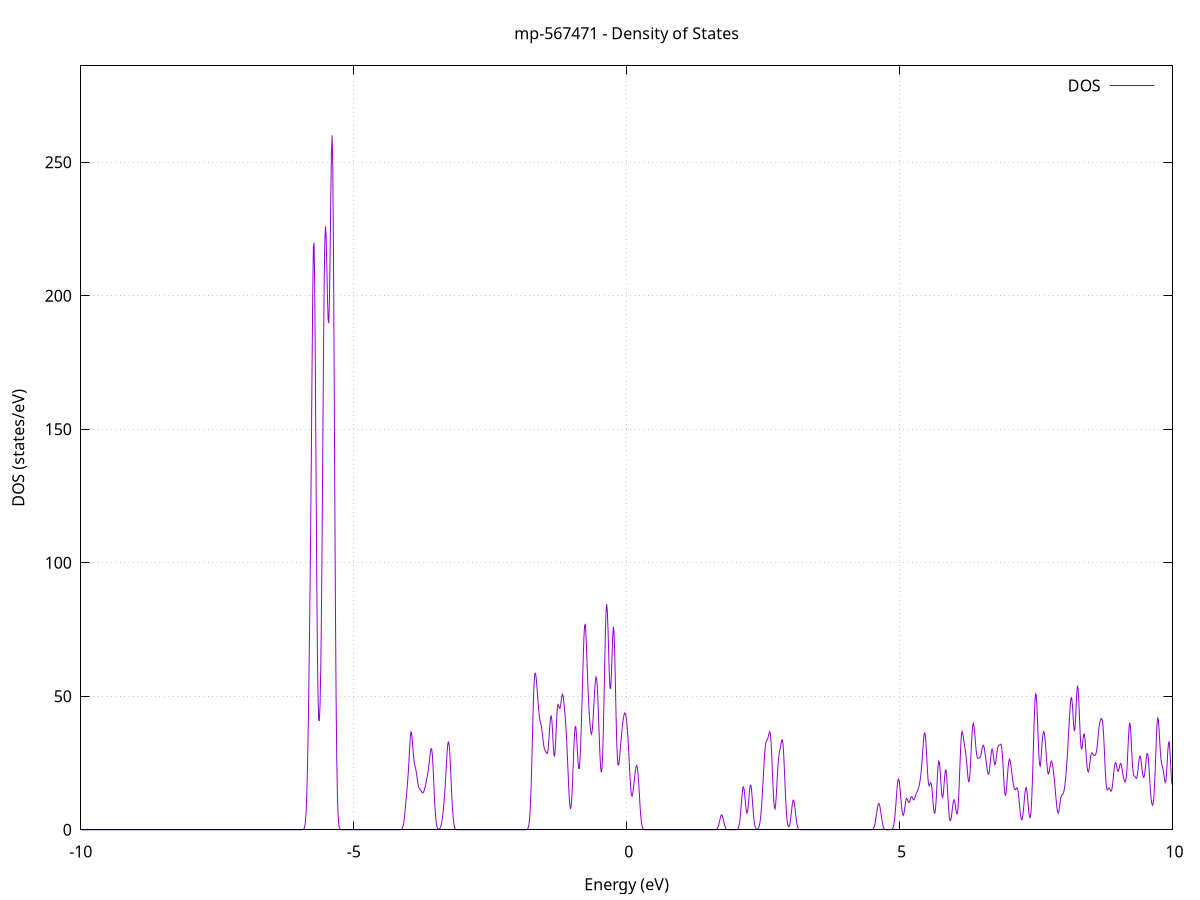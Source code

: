 set title 'mp-567471 - Density of States'
set xlabel 'Energy (eV)'
set ylabel 'DOS (states/eV)'
set grid
set xrange [-10:10]
set yrange [0:286.089]
set xzeroaxis lt -1
set terminal png size 800,600
set output 'mp-567471_dos_gnuplot.png'
plot '-' using 1:2 with lines title 'DOS'
-12.641100 0.000000
-12.628900 0.000000
-12.616600 0.000000
-12.604400 0.000000
-12.592200 0.000000
-12.579900 0.000000
-12.567700 0.000000
-12.555400 0.000000
-12.543200 0.000000
-12.531000 0.000000
-12.518700 0.000000
-12.506500 0.000000
-12.494200 0.000000
-12.482000 0.000000
-12.469800 0.000000
-12.457500 0.000000
-12.445300 0.000000
-12.433100 0.000000
-12.420800 0.000000
-12.408600 0.000000
-12.396300 0.000000
-12.384100 0.000000
-12.371900 0.000000
-12.359600 0.000000
-12.347400 0.000000
-12.335200 0.000000
-12.322900 0.000000
-12.310700 0.000000
-12.298400 0.000000
-12.286200 0.000000
-12.274000 0.000000
-12.261700 0.000000
-12.249500 0.000000
-12.237200 0.000000
-12.225000 0.000000
-12.212800 0.000000
-12.200500 0.000000
-12.188300 0.000000
-12.176100 0.000000
-12.163800 0.000000
-12.151600 0.000000
-12.139300 0.000000
-12.127100 0.000000
-12.114900 0.000000
-12.102600 0.000000
-12.090400 0.000000
-12.078100 0.000000
-12.065900 0.000000
-12.053700 0.000000
-12.041400 0.000000
-12.029200 0.000000
-12.017000 0.000000
-12.004700 0.000000
-11.992500 0.000000
-11.980200 0.000000
-11.968000 0.000000
-11.955800 0.000000
-11.943500 0.000000
-11.931300 0.000000
-11.919000 0.000000
-11.906800 0.000000
-11.894600 0.000000
-11.882300 0.000000
-11.870100 0.000000
-11.857900 0.000000
-11.845600 0.000000
-11.833400 0.000000
-11.821100 0.000000
-11.808900 0.000000
-11.796700 0.000000
-11.784400 0.000000
-11.772200 0.000000
-11.759900 0.000000
-11.747700 0.000000
-11.735500 0.000000
-11.723200 0.000000
-11.711000 0.000000
-11.698800 0.000000
-11.686500 0.000100
-11.674300 0.000600
-11.662000 0.002500
-11.649800 0.009100
-11.637600 0.029400
-11.625300 0.084700
-11.613100 0.216500
-11.600800 0.491900
-11.588600 0.993800
-11.576400 1.787600
-11.564100 2.870600
-11.551900 4.140100
-11.539700 5.427200
-11.527400 6.616300
-11.515200 7.789400
-11.502900 9.278500
-11.490700 11.535700
-11.478500 14.862600
-11.466200 19.171500
-11.454000 23.961900
-11.441700 28.550100
-11.429500 32.395400
-11.417300 35.299000
-11.405000 37.384000
-11.392800 38.969700
-11.380600 40.511600
-11.368300 42.633300
-11.356100 46.087700
-11.343800 51.508500
-11.331600 59.059900
-11.319400 68.275100
-11.307100 78.262900
-11.294900 88.145800
-11.282700 97.401100
-11.270400 105.887300
-11.258200 113.593800
-11.245900 120.337000
-11.233700 125.639200
-11.221500 128.919700
-11.209200 129.907800
-11.197000 128.957000
-11.184700 126.893000
-11.172500 124.345200
-11.160300 121.018100
-11.148000 115.568000
-11.135800 106.355600
-11.123600 92.614800
-11.111300 75.191200
-11.099100 56.323400
-11.086800 38.663300
-11.074600 24.217900
-11.062400 13.803400
-11.050100 7.144400
-11.037900 3.352200
-11.025600 1.423600
-11.013400 0.546200
-11.001200 0.189000
-10.988900 0.058900
-10.976700 0.016500
-10.964500 0.004100
-10.952200 0.000900
-10.940000 0.000200
-10.927700 0.000000
-10.915500 0.000000
-10.903300 0.000000
-10.891000 0.000000
-10.878800 0.000000
-10.866500 0.000000
-10.854300 0.000000
-10.842100 0.000000
-10.829800 0.000000
-10.817600 0.000000
-10.805400 0.000000
-10.793100 0.000000
-10.780900 0.000000
-10.768600 0.000000
-10.756400 0.000000
-10.744200 0.000000
-10.731900 0.000000
-10.719700 0.000000
-10.707400 0.000000
-10.695200 0.000000
-10.683000 0.000000
-10.670700 0.000000
-10.658500 0.000000
-10.646300 0.000000
-10.634000 0.000000
-10.621800 0.000000
-10.609500 0.000000
-10.597300 0.000000
-10.585100 0.000000
-10.572800 0.000000
-10.560600 0.000000
-10.548300 0.000000
-10.536100 0.000000
-10.523900 0.000000
-10.511600 0.000000
-10.499400 0.000000
-10.487200 0.000000
-10.474900 0.000000
-10.462700 0.000000
-10.450400 0.000000
-10.438200 0.000000
-10.426000 0.000000
-10.413700 0.000000
-10.401500 0.000000
-10.389200 0.000000
-10.377000 0.000000
-10.364800 0.000000
-10.352500 0.000000
-10.340300 0.000000
-10.328100 0.000000
-10.315800 0.000000
-10.303600 0.000000
-10.291300 0.000000
-10.279100 0.000000
-10.266900 0.000000
-10.254600 0.000000
-10.242400 0.000000
-10.230100 0.000000
-10.217900 0.000000
-10.205700 0.000000
-10.193400 0.000000
-10.181200 0.000000
-10.169000 0.000000
-10.156700 0.000000
-10.144500 0.000000
-10.132200 0.000000
-10.120000 0.000000
-10.107800 0.000000
-10.095500 0.000000
-10.083300 0.000000
-10.071100 0.000000
-10.058800 0.000000
-10.046600 0.000000
-10.034300 0.000000
-10.022100 0.000000
-10.009900 0.000000
-9.997600 0.000000
-9.985400 0.000000
-9.973100 0.000000
-9.960900 0.000000
-9.948700 0.000000
-9.936400 0.000000
-9.924200 0.000000
-9.912000 0.000000
-9.899700 0.000000
-9.887500 0.000000
-9.875200 0.000000
-9.863000 0.000000
-9.850800 0.000000
-9.838500 0.000000
-9.826300 0.000000
-9.814000 0.000000
-9.801800 0.000000
-9.789600 0.000000
-9.777300 0.000000
-9.765100 0.000000
-9.752900 0.000000
-9.740600 0.000000
-9.728400 0.000000
-9.716100 0.000000
-9.703900 0.000000
-9.691700 0.000000
-9.679400 0.000000
-9.667200 0.000000
-9.654900 0.000000
-9.642700 0.000000
-9.630500 0.000000
-9.618200 0.000000
-9.606000 0.000000
-9.593800 0.000000
-9.581500 0.000000
-9.569300 0.000000
-9.557000 0.000000
-9.544800 0.000000
-9.532600 0.000000
-9.520300 0.000000
-9.508100 0.000000
-9.495800 0.000000
-9.483600 0.000000
-9.471400 0.000000
-9.459100 0.000000
-9.446900 0.000000
-9.434700 0.000000
-9.422400 0.000000
-9.410200 0.000000
-9.397900 0.000000
-9.385700 0.000000
-9.373500 0.000000
-9.361200 0.000000
-9.349000 0.000000
-9.336700 0.000000
-9.324500 0.000000
-9.312300 0.000000
-9.300000 0.000000
-9.287800 0.000000
-9.275600 0.000000
-9.263300 0.000000
-9.251100 0.000000
-9.238800 0.000000
-9.226600 0.000000
-9.214400 0.000000
-9.202100 0.000000
-9.189900 0.000000
-9.177600 0.000000
-9.165400 0.000000
-9.153200 0.000000
-9.140900 0.000000
-9.128700 0.000000
-9.116500 0.000000
-9.104200 0.000000
-9.092000 0.000000
-9.079700 0.000000
-9.067500 0.000000
-9.055300 0.000000
-9.043000 0.000000
-9.030800 0.000000
-9.018600 0.000000
-9.006300 0.000000
-8.994100 0.000000
-8.981800 0.000000
-8.969600 0.000000
-8.957400 0.000000
-8.945100 0.000000
-8.932900 0.000000
-8.920600 0.000000
-8.908400 0.000000
-8.896200 0.000000
-8.883900 0.000000
-8.871700 0.000000
-8.859500 0.000000
-8.847200 0.000000
-8.835000 0.000000
-8.822700 0.000000
-8.810500 0.000000
-8.798300 0.000000
-8.786000 0.000000
-8.773800 0.000000
-8.761500 0.000000
-8.749300 0.000000
-8.737100 0.000000
-8.724800 0.000000
-8.712600 0.000000
-8.700400 0.000000
-8.688100 0.000000
-8.675900 0.000000
-8.663600 0.000000
-8.651400 0.000000
-8.639200 0.000000
-8.626900 0.000000
-8.614700 0.000000
-8.602400 0.000000
-8.590200 0.000000
-8.578000 0.000000
-8.565700 0.000000
-8.553500 0.000000
-8.541300 0.000000
-8.529000 0.000000
-8.516800 0.000000
-8.504500 0.000000
-8.492300 0.000000
-8.480100 0.000000
-8.467800 0.000000
-8.455600 0.000000
-8.443300 0.000000
-8.431100 0.000000
-8.418900 0.000000
-8.406600 0.000000
-8.394400 0.000000
-8.382200 0.000000
-8.369900 0.000000
-8.357700 0.000000
-8.345400 0.000000
-8.333200 0.000000
-8.321000 0.000000
-8.308700 0.000000
-8.296500 0.000000
-8.284200 0.000000
-8.272000 0.000000
-8.259800 0.000000
-8.247500 0.000000
-8.235300 0.000000
-8.223100 0.000000
-8.210800 0.000000
-8.198600 0.000000
-8.186300 0.000000
-8.174100 0.000000
-8.161900 0.000000
-8.149600 0.000000
-8.137400 0.000000
-8.125100 0.000000
-8.112900 0.000000
-8.100700 0.000000
-8.088400 0.000000
-8.076200 0.000000
-8.064000 0.000000
-8.051700 0.000000
-8.039500 0.000000
-8.027200 0.000000
-8.015000 0.000000
-8.002800 0.000000
-7.990500 0.000000
-7.978300 0.000000
-7.966100 0.000000
-7.953800 0.000000
-7.941600 0.000000
-7.929300 0.000000
-7.917100 0.000000
-7.904900 0.000000
-7.892600 0.000000
-7.880400 0.000000
-7.868100 0.000000
-7.855900 0.000000
-7.843700 0.000000
-7.831400 0.000000
-7.819200 0.000000
-7.807000 0.000000
-7.794700 0.000000
-7.782500 0.000000
-7.770200 0.000000
-7.758000 0.000000
-7.745800 0.000000
-7.733500 0.000000
-7.721300 0.000000
-7.709000 0.000000
-7.696800 0.000000
-7.684600 0.000000
-7.672300 0.000000
-7.660100 0.000000
-7.647900 0.000000
-7.635600 0.000000
-7.623400 0.000000
-7.611100 0.000000
-7.598900 0.000000
-7.586700 0.000000
-7.574400 0.000000
-7.562200 0.000000
-7.549900 0.000000
-7.537700 0.000000
-7.525500 0.000000
-7.513200 0.000000
-7.501000 0.000000
-7.488800 0.000000
-7.476500 0.000000
-7.464300 0.000000
-7.452000 0.000000
-7.439800 0.000000
-7.427600 0.000000
-7.415300 0.000000
-7.403100 0.000000
-7.390800 0.000000
-7.378600 0.000000
-7.366400 0.000000
-7.354100 0.000000
-7.341900 0.000000
-7.329700 0.000000
-7.317400 0.000000
-7.305200 0.000000
-7.292900 0.000000
-7.280700 0.000000
-7.268500 0.000000
-7.256200 0.000000
-7.244000 0.000000
-7.231700 0.000000
-7.219500 0.000000
-7.207300 0.000000
-7.195000 0.000000
-7.182800 0.000000
-7.170600 0.000000
-7.158300 0.000000
-7.146100 0.000000
-7.133800 0.000000
-7.121600 0.000000
-7.109400 0.000000
-7.097100 0.000000
-7.084900 0.000000
-7.072600 0.000000
-7.060400 0.000000
-7.048200 0.000000
-7.035900 0.000000
-7.023700 0.000000
-7.011500 0.000000
-6.999200 0.000000
-6.987000 0.000000
-6.974700 0.000000
-6.962500 0.000000
-6.950300 0.000000
-6.938000 0.000000
-6.925800 0.000000
-6.913600 0.000000
-6.901300 0.000000
-6.889100 0.000000
-6.876800 0.000000
-6.864600 0.000000
-6.852400 0.000000
-6.840100 0.000000
-6.827900 0.000000
-6.815600 0.000000
-6.803400 0.000000
-6.791200 0.000000
-6.778900 0.000000
-6.766700 0.000000
-6.754500 0.000000
-6.742200 0.000000
-6.730000 0.000000
-6.717700 0.000000
-6.705500 0.000000
-6.693300 0.000000
-6.681000 0.000000
-6.668800 0.000000
-6.656500 0.000000
-6.644300 0.000000
-6.632100 0.000000
-6.619800 0.000000
-6.607600 0.000000
-6.595400 0.000000
-6.583100 0.000000
-6.570900 0.000000
-6.558600 0.000000
-6.546400 0.000000
-6.534200 0.000000
-6.521900 0.000000
-6.509700 0.000000
-6.497400 0.000000
-6.485200 0.000000
-6.473000 0.000000
-6.460700 0.000000
-6.448500 0.000000
-6.436300 0.000000
-6.424000 0.000000
-6.411800 0.000000
-6.399500 0.000000
-6.387300 0.000000
-6.375100 0.000000
-6.362800 0.000000
-6.350600 0.000000
-6.338300 0.000000
-6.326100 0.000000
-6.313900 0.000000
-6.301600 0.000000
-6.289400 0.000000
-6.277200 0.000000
-6.264900 0.000000
-6.252700 0.000000
-6.240400 0.000000
-6.228200 0.000000
-6.216000 0.000000
-6.203700 0.000000
-6.191500 0.000000
-6.179200 0.000000
-6.167000 0.000000
-6.154800 0.000000
-6.142500 0.000000
-6.130300 0.000000
-6.118100 0.000000
-6.105800 0.000000
-6.093600 0.000000
-6.081300 0.000000
-6.069100 0.000000
-6.056900 0.000000
-6.044600 0.000000
-6.032400 0.000000
-6.020100 0.000000
-6.007900 0.000000
-5.995700 0.000000
-5.983400 0.000100
-5.971200 0.000500
-5.959000 0.002500
-5.946700 0.010800
-5.934500 0.041800
-5.922200 0.143500
-5.910000 0.438600
-5.897800 1.194200
-5.885500 2.900400
-5.873300 6.297500
-5.861000 12.264000
-5.848800 21.532300
-5.836600 34.358300
-5.824300 50.427200
-5.812100 69.213400
-5.799900 90.600400
-5.787600 115.104700
-5.775400 143.072200
-5.763100 173.022400
-5.750900 200.389600
-5.738700 218.172000
-5.726400 219.832100
-5.714200 202.909100
-5.702000 170.877800
-5.689700 131.838900
-5.677500 94.875500
-5.665200 66.445800
-5.653000 48.833300
-5.640800 41.030300
-5.628500 40.929800
-5.616300 47.253600
-5.604000 60.173700
-5.591800 80.494100
-5.579600 108.077000
-5.567300 140.592700
-5.555100 173.474300
-5.542900 201.221800
-5.530600 219.360700
-5.518400 226.004600
-5.506100 222.329200
-5.493900 211.974300
-5.481700 199.883600
-5.469400 191.101200
-5.457200 189.725300
-5.444900 197.912100
-5.432700 214.853400
-5.420500 236.094700
-5.408200 254.018300
-5.396000 260.081100
-5.383800 248.264000
-5.371500 217.959900
-5.359300 174.452000
-5.347000 126.562200
-5.334800 82.899700
-5.322600 48.887900
-5.310300 25.901900
-5.298100 12.309000
-5.285800 5.239500
-5.273600 1.995500
-5.261400 0.679300
-5.249100 0.206600
-5.236900 0.056100
-5.224700 0.013600
-5.212400 0.002900
-5.200200 0.000600
-5.187900 0.000100
-5.175700 0.000000
-5.163500 0.000000
-5.151200 0.000000
-5.139000 0.000000
-5.126700 0.000000
-5.114500 0.000000
-5.102300 0.000000
-5.090000 0.000000
-5.077800 0.000000
-5.065600 0.000000
-5.053300 0.000000
-5.041100 0.000000
-5.028800 0.000000
-5.016600 0.000000
-5.004400 0.000000
-4.992100 0.000000
-4.979900 0.000000
-4.967600 0.000000
-4.955400 0.000000
-4.943200 0.000000
-4.930900 0.000000
-4.918700 0.000000
-4.906500 0.000000
-4.894200 0.000000
-4.882000 0.000000
-4.869700 0.000000
-4.857500 0.000000
-4.845300 0.000000
-4.833000 0.000000
-4.820800 0.000000
-4.808500 0.000000
-4.796300 0.000000
-4.784100 0.000000
-4.771800 0.000000
-4.759600 0.000000
-4.747400 0.000000
-4.735100 0.000000
-4.722900 0.000000
-4.710600 0.000000
-4.698400 0.000000
-4.686200 0.000000
-4.673900 0.000000
-4.661700 0.000000
-4.649500 0.000000
-4.637200 0.000000
-4.625000 0.000000
-4.612700 0.000000
-4.600500 0.000000
-4.588300 0.000000
-4.576000 0.000000
-4.563800 0.000000
-4.551500 0.000000
-4.539300 0.000000
-4.527100 0.000000
-4.514800 0.000000
-4.502600 0.000000
-4.490400 0.000000
-4.478100 0.000000
-4.465900 0.000000
-4.453600 0.000000
-4.441400 0.000000
-4.429200 0.000000
-4.416900 0.000000
-4.404700 0.000000
-4.392400 0.000000
-4.380200 0.000000
-4.368000 0.000000
-4.355700 0.000000
-4.343500 0.000000
-4.331300 0.000000
-4.319000 0.000000
-4.306800 0.000000
-4.294500 0.000000
-4.282300 0.000000
-4.270100 0.000000
-4.257800 0.000000
-4.245600 0.000000
-4.233300 0.000000
-4.221100 0.000000
-4.208900 0.000000
-4.196600 0.000100
-4.184400 0.000400
-4.172200 0.001700
-4.159900 0.006900
-4.147700 0.024400
-4.135400 0.076800
-4.123200 0.214900
-4.111000 0.534400
-4.098700 1.181600
-4.086500 2.326000
-4.074200 4.086200
-4.062000 6.436300
-4.049800 9.170900
-4.037500 12.008800
-4.025300 14.816700
-4.013100 17.782400
-4.000800 21.317600
-3.988600 25.652200
-3.976300 30.393000
-3.964100 34.468000
-3.951900 36.636200
-3.939600 36.260300
-3.927400 33.753500
-3.915100 30.334300
-3.902900 27.277500
-3.890700 25.224100
-3.878400 24.004700
-3.866200 22.995000
-3.854000 21.660800
-3.841700 19.910200
-3.829500 18.074700
-3.817200 16.602700
-3.805000 15.720100
-3.792800 15.301800
-3.780500 15.025700
-3.768300 14.654300
-3.756000 14.201300
-3.743800 13.868000
-3.731600 13.850200
-3.719300 14.206200
-3.707100 14.873800
-3.694900 15.766100
-3.682600 16.830100
-3.670400 18.036300
-3.658100 19.363100
-3.645900 20.823500
-3.633700 22.496500
-3.621400 24.477900
-3.609200 26.728800
-3.597000 28.912100
-3.584700 30.366500
-3.572500 30.311000
-3.560200 28.218900
-3.548000 24.147900
-3.535800 18.793800
-3.523500 13.203600
-3.511300 8.330500
-3.499000 4.703500
-3.486800 2.371800
-3.474600 1.070100
-3.462300 0.444400
-3.450100 0.208200
-3.437900 0.201000
-3.425600 0.381800
-3.413400 0.795500
-3.401100 1.530200
-3.388900 2.670300
-3.376700 4.259100
-3.364400 6.298500
-3.352200 8.793100
-3.339900 11.798800
-3.327700 15.401900
-3.315500 19.596200
-3.303200 24.121800
-3.291000 28.397700
-3.278800 31.631500
-3.266500 33.072900
-3.254300 32.283700
-3.242000 29.298100
-3.229800 24.621800
-3.217600 19.078200
-3.205300 13.565400
-3.193100 8.807600
-3.180800 5.196900
-3.168600 2.774600
-3.156400 1.335300
-3.144100 0.577400
-3.131900 0.223800
-3.119700 0.077600
-3.107400 0.024000
-3.095200 0.006600
-3.082900 0.001600
-3.070700 0.000400
-3.058500 0.000100
-3.046200 0.000000
-3.034000 0.000000
-3.021700 0.000000
-3.009500 0.000000
-2.997300 0.000000
-2.985000 0.000000
-2.972800 0.000000
-2.960600 0.000000
-2.948300 0.000000
-2.936100 0.000000
-2.923800 0.000000
-2.911600 0.000000
-2.899400 0.000000
-2.887100 0.000000
-2.874900 0.000000
-2.862600 0.000000
-2.850400 0.000000
-2.838200 0.000000
-2.825900 0.000000
-2.813700 0.000000
-2.801500 0.000000
-2.789200 0.000000
-2.777000 0.000000
-2.764700 0.000000
-2.752500 0.000000
-2.740300 0.000000
-2.728000 0.000000
-2.715800 0.000000
-2.703500 0.000000
-2.691300 0.000000
-2.679100 0.000000
-2.666800 0.000000
-2.654600 0.000000
-2.642400 0.000000
-2.630100 0.000000
-2.617900 0.000000
-2.605600 0.000000
-2.593400 0.000000
-2.581200 0.000000
-2.568900 0.000000
-2.556700 0.000000
-2.544500 0.000000
-2.532200 0.000000
-2.520000 0.000000
-2.507700 0.000000
-2.495500 0.000000
-2.483300 0.000000
-2.471000 0.000000
-2.458800 0.000000
-2.446500 0.000000
-2.434300 0.000000
-2.422100 0.000000
-2.409800 0.000000
-2.397600 0.000000
-2.385400 0.000000
-2.373100 0.000000
-2.360900 0.000000
-2.348600 0.000000
-2.336400 0.000000
-2.324200 0.000000
-2.311900 0.000000
-2.299700 0.000000
-2.287400 0.000000
-2.275200 0.000000
-2.263000 0.000000
-2.250700 0.000000
-2.238500 0.000000
-2.226300 0.000000
-2.214000 0.000000
-2.201800 0.000000
-2.189500 0.000000
-2.177300 0.000000
-2.165100 0.000000
-2.152800 0.000000
-2.140600 0.000000
-2.128300 0.000000
-2.116100 0.000000
-2.103900 0.000000
-2.091600 0.000000
-2.079400 0.000000
-2.067200 0.000000
-2.054900 0.000000
-2.042700 0.000000
-2.030400 0.000000
-2.018200 0.000000
-2.006000 0.000000
-1.993700 0.000000
-1.981500 0.000000
-1.969200 0.000000
-1.957000 0.000000
-1.944800 0.000000
-1.932500 0.000000
-1.920300 0.000000
-1.908100 0.000000
-1.895800 0.000000
-1.883600 0.000200
-1.871300 0.000800
-1.859100 0.003500
-1.846900 0.013900
-1.834600 0.049100
-1.822400 0.155500
-1.810100 0.441600
-1.797900 1.126700
-1.785700 2.587000
-1.773400 5.352700
-1.761200 9.995000
-1.749000 16.871200
-1.736700 25.795800
-1.724500 35.832500
-1.712200 45.433500
-1.700000 52.978700
-1.687800 57.456400
-1.675500 58.834600
-1.663300 57.854100
-1.651000 55.449300
-1.638800 52.305800
-1.626600 48.863500
-1.614300 45.565100
-1.602100 42.909900
-1.589900 41.172700
-1.577600 40.112900
-1.565400 39.075900
-1.553100 37.484200
-1.540900 35.296300
-1.528700 33.015100
-1.516400 31.246400
-1.504200 30.211200
-1.491900 29.643400
-1.479700 29.140200
-1.467500 28.631100
-1.455200 28.541700
-1.443000 29.514400
-1.430800 31.915700
-1.418500 35.483300
-1.406300 39.309400
-1.394000 42.135900
-1.381800 42.827900
-1.369600 40.877600
-1.357300 36.755900
-1.345100 31.902700
-1.332900 28.251500
-1.320600 27.423500
-1.308400 29.960200
-1.296100 35.009800
-1.283900 40.694500
-1.271700 45.031700
-1.259400 46.933900
-1.247200 46.703700
-1.234900 45.703900
-1.222700 45.410300
-1.210500 46.479800
-1.198200 48.444200
-1.186000 50.174100
-1.173800 50.697200
-1.161500 49.745300
-1.149300 47.690200
-1.137000 45.047500
-1.124800 42.022100
-1.112600 38.434800
-1.100300 33.998900
-1.088100 28.662800
-1.075800 22.772500
-1.063600 16.999300
-1.051400 12.137000
-1.039100 8.903800
-1.026900 7.818900
-1.014700 9.140300
-1.002400 12.808200
-0.990200 18.375400
-0.977900 24.975100
-0.965700 31.406900
-0.953500 36.373600
-0.941200 38.820100
-0.929000 38.273800
-0.916700 35.072200
-0.904500 30.360200
-0.892300 25.788000
-0.880000 22.968200
-0.867800 22.926800
-0.855600 25.846800
-0.843300 31.248500
-0.831100 38.440300
-0.818800 46.849800
-0.806600 55.948700
-0.794400 64.887300
-0.782100 72.297300
-0.769900 76.628400
-0.757600 76.890900
-0.745400 73.254400
-0.733200 67.012000
-0.720900 59.910700
-0.708700 53.324700
-0.696500 47.822000
-0.684200 43.334500
-0.672000 39.686600
-0.659700 37.017300
-0.647500 35.788900
-0.635300 36.436800
-0.623000 38.991700
-0.610800 42.977200
-0.598500 47.604500
-0.586300 52.030500
-0.574100 55.471900
-0.561800 57.205200
-0.549600 56.637500
-0.537400 53.515200
-0.525100 48.120700
-0.512900 41.269800
-0.500600 34.094500
-0.488400 27.767100
-0.476200 23.314200
-0.463900 21.553000
-0.451700 23.084900
-0.439400 28.247000
-0.427200 36.956600
-0.415000 48.474600
-0.402700 61.240600
-0.390500 72.999600
-0.378300 81.337100
-0.366000 84.485700
-0.353800 82.029200
-0.341500 75.127000
-0.329300 66.153300
-0.317100 57.958800
-0.304800 53.060300
-0.292600 52.937800
-0.280400 57.516700
-0.268100 64.995800
-0.255900 72.275200
-0.243600 76.051100
-0.231400 74.188300
-0.219200 66.649800
-0.206900 55.427600
-0.194700 43.523700
-0.182400 33.617000
-0.170200 27.166500
-0.158000 24.301700
-0.145700 24.297200
-0.133500 26.158600
-0.121300 28.984800
-0.109000 32.089200
-0.096800 35.030100
-0.084500 37.617300
-0.072300 39.841400
-0.060100 41.707600
-0.047800 43.094200
-0.035600 43.769900
-0.023300 43.547000
-0.011100 42.394600
0.001100 40.389300
0.013400 37.574800
0.025600 33.916300
0.037800 29.437800
0.050100 24.431300
0.062300 19.532800
0.074600 15.555100
0.086800 13.158900
0.099000 12.566900
0.111300 13.505300
0.123500 15.400300
0.135800 17.679900
0.148000 19.961400
0.160200 22.004700
0.172500 23.526500
0.184700 24.100700
0.196900 23.286600
0.209200 20.905400
0.221400 17.230800
0.233700 12.928500
0.245900 8.779300
0.258100 5.373800
0.270400 2.956400
0.282600 1.458600
0.294900 0.644300
0.307100 0.254400
0.319300 0.089700
0.331600 0.028200
0.343800 0.007900
0.356000 0.002000
0.368300 0.000400
0.380500 0.000100
0.392800 0.000000
0.405000 0.000000
0.417200 0.000000
0.429500 0.000000
0.441700 0.000000
0.454000 0.000000
0.466200 0.000000
0.478400 0.000000
0.490700 0.000000
0.502900 0.000000
0.515100 0.000000
0.527400 0.000000
0.539600 0.000000
0.551900 0.000000
0.564100 0.000000
0.576300 0.000000
0.588600 0.000000
0.600800 0.000000
0.613100 0.000000
0.625300 0.000000
0.637500 0.000000
0.649800 0.000000
0.662000 0.000000
0.674200 0.000000
0.686500 0.000000
0.698700 0.000000
0.711000 0.000000
0.723200 0.000000
0.735400 0.000000
0.747700 0.000000
0.759900 0.000000
0.772100 0.000000
0.784400 0.000000
0.796600 0.000000
0.808900 0.000000
0.821100 0.000000
0.833300 0.000000
0.845600 0.000000
0.857800 0.000000
0.870100 0.000000
0.882300 0.000000
0.894500 0.000000
0.906800 0.000000
0.919000 0.000000
0.931200 0.000000
0.943500 0.000000
0.955700 0.000000
0.968000 0.000000
0.980200 0.000000
0.992400 0.000000
1.004700 0.000000
1.016900 0.000000
1.029200 0.000000
1.041400 0.000000
1.053600 0.000000
1.065900 0.000000
1.078100 0.000000
1.090300 0.000000
1.102600 0.000000
1.114800 0.000000
1.127100 0.000000
1.139300 0.000000
1.151500 0.000000
1.163800 0.000000
1.176000 0.000000
1.188300 0.000000
1.200500 0.000000
1.212700 0.000000
1.225000 0.000000
1.237200 0.000000
1.249400 0.000000
1.261700 0.000000
1.273900 0.000000
1.286200 0.000000
1.298400 0.000000
1.310600 0.000000
1.322900 0.000000
1.335100 0.000000
1.347400 0.000000
1.359600 0.000000
1.371800 0.000000
1.384100 0.000000
1.396300 0.000000
1.408500 0.000000
1.420800 0.000000
1.433000 0.000000
1.445300 0.000000
1.457500 0.000000
1.469700 0.000000
1.482000 0.000000
1.494200 0.000000
1.506500 0.000000
1.518700 0.000000
1.530900 0.000000
1.543200 0.000000
1.555400 0.000000
1.567600 0.000000
1.579900 0.000200
1.592100 0.001000
1.604400 0.003900
1.616600 0.013800
1.628800 0.042800
1.641100 0.118400
1.653300 0.290500
1.665600 0.633000
1.677800 1.225100
1.690000 2.105800
1.702300 3.214600
1.714500 4.358400
1.726700 5.248100
1.739000 5.612400
1.751200 5.330700
1.763500 4.496700
1.775700 3.368800
1.787900 2.241500
1.800200 1.324600
1.812400 0.695200
1.824600 0.324000
1.836900 0.134100
1.849100 0.049300
1.861400 0.016100
1.873600 0.004700
1.885800 0.001200
1.898100 0.000300
1.910300 0.000100
1.922600 0.000000
1.934800 0.000000
1.947000 0.000000
1.959300 0.000100
1.971500 0.000500
1.983700 0.002000
1.996000 0.008100
2.008200 0.028600
2.020500 0.090000
2.032700 0.252600
2.044900 0.631400
2.057200 1.406500
2.069400 2.793500
2.081700 4.950600
2.093900 7.834300
2.106100 11.079300
2.118400 14.014100
2.130600 15.870100
2.142800 16.111800
2.155100 14.705400
2.167300 12.162000
2.179600 9.341200
2.191800 7.145000
2.204000 6.255100
2.216300 6.974200
2.228500 9.145800
2.240800 12.143900
2.253000 14.995000
2.265200 16.683700
2.277500 16.559000
2.289700 14.616300
2.301900 11.463100
2.314200 7.985400
2.326400 4.940800
2.338700 2.715500
2.350900 1.327200
2.363100 0.582600
2.375400 0.248700
2.387600 0.157200
2.399900 0.238100
2.412100 0.515000
2.424300 1.086200
2.436600 2.098200
2.448800 3.709800
2.461000 6.052700
2.473300 9.194100
2.485500 13.098800
2.497800 17.580700
2.510000 22.259900
2.522200 26.588800
2.534500 30.005300
2.546700 32.180200
2.559000 33.214900
2.571200 33.625100
2.583400 34.067500
2.595700 34.937600
2.607900 36.069900
2.620100 36.740000
2.632400 36.008000
2.644600 33.230200
2.656900 28.445400
2.669100 22.415600
2.681300 16.325900
2.693600 11.359000
2.705800 8.378700
2.718100 7.805100
2.730300 9.602500
2.742500 13.280000
2.754800 17.934500
2.767000 22.462400
2.779200 25.974800
2.791500 28.205300
2.803700 29.577500
2.816000 30.794500
2.828200 32.211700
2.840400 33.471800
2.852700 33.688200
2.864900 32.025300
2.877200 28.244000
2.889400 22.859000
2.901600 16.872100
2.913900 11.315400
2.926100 6.884500
2.938300 3.819700
2.950600 2.012100
2.962800 1.213300
2.975100 1.216700
2.987300 1.932500
2.999500 3.337800
3.011800 5.342100
3.024000 7.652400
3.036200 9.748800
3.048500 11.032800
3.060700 11.089800
3.073000 9.900100
3.085200 7.849400
3.097400 5.527300
3.109700 3.456700
3.121900 1.919900
3.134200 0.947100
3.146400 0.414900
3.158600 0.161400
3.170900 0.055800
3.183100 0.017100
3.195300 0.004700
3.207600 0.001100
3.219800 0.000200
3.232100 0.000000
3.244300 0.000000
3.256500 0.000000
3.268800 0.000000
3.281000 0.000000
3.293300 0.000000
3.305500 0.000000
3.317700 0.000000
3.330000 0.000000
3.342200 0.000000
3.354400 0.000000
3.366700 0.000000
3.378900 0.000000
3.391200 0.000000
3.403400 0.000000
3.415600 0.000000
3.427900 0.000000
3.440100 0.000000
3.452400 0.000000
3.464600 0.000000
3.476800 0.000000
3.489100 0.000000
3.501300 0.000000
3.513500 0.000000
3.525800 0.000000
3.538000 0.000000
3.550300 0.000000
3.562500 0.000000
3.574700 0.000000
3.587000 0.000000
3.599200 0.000000
3.611500 0.000000
3.623700 0.000000
3.635900 0.000000
3.648200 0.000000
3.660400 0.000000
3.672600 0.000000
3.684900 0.000000
3.697100 0.000000
3.709400 0.000000
3.721600 0.000000
3.733800 0.000000
3.746100 0.000000
3.758300 0.000000
3.770600 0.000000
3.782800 0.000000
3.795000 0.000000
3.807300 0.000000
3.819500 0.000000
3.831700 0.000000
3.844000 0.000000
3.856200 0.000000
3.868500 0.000000
3.880700 0.000000
3.892900 0.000000
3.905200 0.000000
3.917400 0.000000
3.929700 0.000000
3.941900 0.000000
3.954100 0.000000
3.966400 0.000000
3.978600 0.000000
3.990800 0.000000
4.003100 0.000000
4.015300 0.000000
4.027600 0.000000
4.039800 0.000000
4.052000 0.000000
4.064300 0.000000
4.076500 0.000000
4.088700 0.000000
4.101000 0.000000
4.113200 0.000000
4.125500 0.000000
4.137700 0.000000
4.149900 0.000000
4.162200 0.000000
4.174400 0.000000
4.186700 0.000000
4.198900 0.000000
4.211100 0.000000
4.223400 0.000000
4.235600 0.000000
4.247800 0.000000
4.260100 0.000000
4.272300 0.000000
4.284600 0.000000
4.296800 0.000000
4.309000 0.000000
4.321300 0.000000
4.333500 0.000000
4.345800 0.000000
4.358000 0.000000
4.370200 0.000000
4.382500 0.000000
4.394700 0.000000
4.406900 0.000000
4.419200 0.000000
4.431400 0.000100
4.443700 0.000300
4.455900 0.001300
4.468100 0.005000
4.480400 0.017400
4.492600 0.053300
4.504900 0.145600
4.517100 0.355200
4.529300 0.773800
4.541600 1.509400
4.553800 2.643200
4.566000 4.169600
4.578300 5.947600
4.590500 7.702800
4.602800 9.092200
4.615000 9.810700
4.627200 9.691700
4.639500 8.763100
4.651700 7.238000
4.664000 5.443300
4.676200 3.712500
4.688400 2.287100
4.700700 1.268000
4.712900 0.630600
4.725100 0.280600
4.737400 0.111500
4.749600 0.039500
4.761900 0.012500
4.774100 0.003500
4.786300 0.000900
4.798600 0.000500
4.810800 0.001400
4.823100 0.005600
4.835300 0.019800
4.847500 0.062900
4.859800 0.178600
4.872000 0.454400
4.884200 1.036700
4.896500 2.125100
4.908700 3.919400
4.921000 6.515000
4.933200 9.780200
4.945400 13.291700
4.957700 16.403200
4.969900 18.451400
4.982200 19.003400
4.994400 18.010300
5.006600 15.791800
5.018900 12.892500
5.031100 9.916200
5.043300 7.410800
5.055600 5.805900
5.067800 5.358300
5.080100 6.080200
5.092300 7.678300
5.104500 9.580900
5.116800 11.112300
5.129000 11.781900
5.141200 11.536700
5.153500 10.795000
5.165700 10.199900
5.178000 10.227300
5.190200 10.900000
5.202400 11.801400
5.214700 12.380300
5.226900 12.336000
5.239200 11.815300
5.251400 11.287800
5.263600 11.203500
5.275900 11.694400
5.288100 12.534400
5.300300 13.362200
5.312600 13.967800
5.324800 14.414600
5.337100 14.928200
5.349300 15.693400
5.361500 16.765500
5.373800 18.157300
5.386000 19.968400
5.398300 22.379600
5.410500 25.481500
5.422700 29.078100
5.435000 32.624000
5.447200 35.341000
5.459400 36.454000
5.471700 35.465000
5.483900 32.390300
5.496200 27.864800
5.508400 23.013000
5.520600 19.066300
5.532900 16.858300
5.545100 16.449800
5.557400 17.105600
5.569600 17.670900
5.581800 17.158100
5.594100 15.217100
5.606300 12.241300
5.618500 9.108500
5.630800 6.782400
5.643000 6.007200
5.655300 7.169700
5.667500 10.237800
5.679700 14.701300
5.692000 19.576400
5.704200 23.606100
5.716500 25.679400
5.728700 25.280000
5.740900 22.702500
5.753200 18.914600
5.765400 15.183900
5.777600 12.674600
5.789900 12.137000
5.802100 13.696000
5.814400 16.753800
5.826600 20.102000
5.838800 22.323300
5.851100 22.374700
5.863300 20.047500
5.875600 16.011800
5.887800 11.427900
5.900000 7.405000
5.912300 4.640800
5.924500 3.372400
5.936700 3.519800
5.949000 4.818300
5.961200 6.848000
5.973500 9.023400
5.985700 10.674000
5.997900 11.255700
6.010200 10.596200
6.022400 9.005900
6.034700 7.184000
6.046900 5.988700
6.059100 6.207900
6.071400 8.385000
6.083600 12.664700
6.095800 18.640000
6.108100 25.304900
6.120300 31.277800
6.132600 35.314300
6.144800 36.864000
6.157000 36.292300
6.169300 34.580400
6.181500 32.697200
6.193700 31.078100
6.206000 29.535800
6.218200 27.594400
6.230500 24.974600
6.242700 21.921300
6.254900 19.210600
6.267200 17.849600
6.279400 18.619400
6.291700 21.680100
6.303900 26.435200
6.316100 31.730300
6.328400 36.283700
6.340600 39.125600
6.352800 39.844900
6.365100 38.599300
6.377300 35.975200
6.389600 32.798300
6.401800 29.909900
6.414000 27.908400
6.426300 26.945100
6.438500 26.729100
6.450800 26.798400
6.463000 26.886900
6.475200 27.097800
6.487500 27.728200
6.499700 28.896200
6.511900 30.309400
6.524200 31.389000
6.536400 31.638700
6.548700 30.930300
6.560900 29.487800
6.573100 27.648200
6.585400 25.658400
6.597600 23.678700
6.609900 21.937600
6.622100 20.833500
6.634300 20.827200
6.646600 22.158300
6.658800 24.585100
6.671000 27.361400
6.683300 29.510300
6.695500 30.260200
6.707800 29.416500
6.720000 27.481600
6.732200 25.450600
6.744500 24.351000
6.756700 24.732000
6.769000 26.392300
6.781200 28.539800
6.793400 30.304200
6.805700 31.256200
6.817900 31.563700
6.830100 31.698500
6.842400 31.940400
6.854600 32.057500
6.866900 31.394300
6.879100 29.308500
6.891300 25.668400
6.903600 21.078000
6.915800 16.678100
6.928100 13.653500
6.940300 12.742300
6.952500 13.995600
6.964800 16.842900
6.977000 20.356200
6.989200 23.564800
7.001500 25.718800
7.013700 26.457600
7.026000 25.854200
7.038200 24.308400
7.050400 22.323500
7.062700 20.290300
7.074900 18.417100
7.087200 16.820700
7.099400 15.640400
7.111600 15.030500
7.123900 15.025400
7.136100 15.407600
7.148300 15.716300
7.160600 15.423600
7.172800 14.185700
7.185100 12.023600
7.197300 9.327600
7.209500 6.690800
7.221800 4.685700
7.234000 3.710500
7.246300 3.946700
7.258500 5.373100
7.270700 7.765100
7.283000 10.671300
7.295200 13.434100
7.307400 15.325800
7.319700 15.787500
7.331900 14.661700
7.344200 12.275400
7.356400 9.317500
7.368600 6.593100
7.380900 4.812800
7.393100 4.523400
7.405300 6.141800
7.417600 9.961200
7.429800 16.031900
7.442100 23.962400
7.454300 32.805100
7.466500 41.175200
7.478800 47.592800
7.491000 50.894300
7.503300 50.546300
7.515500 46.797700
7.527700 40.671400
7.540000 33.772300
7.552200 27.879300
7.564400 24.393400
7.576700 23.870000
7.588900 25.886300
7.601200 29.321800
7.613400 32.880200
7.625600 35.548000
7.637900 36.781500
7.650100 36.438600
7.662400 34.634600
7.674600 31.681900
7.686800 28.111500
7.699100 24.651600
7.711300 22.064200
7.723500 20.879500
7.735800 21.174000
7.748000 22.528900
7.760300 24.201500
7.772500 25.427100
7.784700 25.710000
7.797000 24.960600
7.809200 23.412100
7.821500 21.381800
7.833700 19.057300
7.845900 16.465400
7.858200 13.629100
7.870400 10.751800
7.882600 8.257800
7.894900 6.646100
7.907100 6.258500
7.919400 7.096100
7.931600 8.776400
7.943800 10.665400
7.956100 12.151500
7.968300 12.938800
7.980600 13.180300
7.992800 13.346200
8.005000 13.914000
8.017300 15.114500
8.029500 16.918900
8.041700 19.225000
8.054000 22.028400
8.066200 25.413200
8.078500 29.407100
8.090700 33.875200
8.102900 38.537400
8.115200 43.015600
8.127400 46.797600
8.139700 49.186600
8.151900 49.457600
8.164100 47.310000
8.176400 43.361300
8.188600 39.226000
8.200800 36.923700
8.213100 37.853400
8.225300 41.944800
8.237600 47.560200
8.249800 52.260700
8.262000 53.994200
8.274300 52.003600
8.286500 46.997700
8.298800 40.653400
8.311000 34.865400
8.323200 31.108600
8.335500 30.032900
8.347700 31.294000
8.359900 33.685300
8.372200 35.628500
8.384400 35.880100
8.396700 34.076800
8.408900 30.789200
8.421100 27.089900
8.433400 23.989700
8.445600 22.109100
8.457800 21.658000
8.470100 22.525800
8.482300 24.314300
8.494600 26.376100
8.506800 28.009800
8.519000 28.787600
8.531300 28.761200
8.543500 28.343500
8.555800 27.961400
8.568000 27.800900
8.580200 27.860400
8.592500 28.197000
8.604700 29.055500
8.616900 30.702500
8.629200 33.115600
8.641400 35.857200
8.653700 38.302100
8.665900 40.035900
8.678100 41.056500
8.690400 41.585700
8.702600 41.669100
8.714900 40.949200
8.727100 38.846000
8.739300 35.029800
8.751600 29.820600
8.763800 24.195400
8.776000 19.371100
8.788300 16.227500
8.800500 14.928100
8.812800 14.943100
8.825000 15.419100
8.837200 15.644600
8.849500 15.358700
8.861700 14.784000
8.874000 14.433100
8.886200 14.821100
8.898400 16.211300
8.910700 18.479400
8.922900 21.137400
8.935100 23.500700
8.947400 24.940500
8.959600 25.140900
8.971900 24.266700
8.984100 22.939600
8.996300 21.970000
9.008600 21.930100
9.020800 22.815000
9.033100 24.041700
9.045300 24.820200
9.057500 24.643300
9.069800 23.546300
9.082000 21.976100
9.094200 20.429400
9.106500 19.182300
9.118700 18.310700
9.131000 17.923300
9.143200 18.356300
9.155400 20.120400
9.167700 23.580500
9.179900 28.536700
9.192200 33.993100
9.204400 38.364000
9.216600 40.131400
9.228900 38.629900
9.241100 34.456000
9.253300 29.189200
9.265600 24.569200
9.277800 21.643500
9.290100 20.403600
9.302300 20.082600
9.314500 19.856800
9.326800 19.451900
9.339000 19.252900
9.351300 19.888100
9.363500 21.631100
9.375700 24.080600
9.388000 26.342000
9.400200 27.545000
9.412400 27.300400
9.424700 25.811300
9.436900 23.665600
9.449200 21.547700
9.461400 20.051600
9.473600 19.596500
9.485900 20.363000
9.498100 22.225300
9.510300 24.723500
9.522600 27.122500
9.534800 28.577000
9.547100 28.394700
9.559300 26.330300
9.571500 22.748300
9.583800 18.502600
9.596000 14.556600
9.608300 11.581900
9.620500 9.809800
9.632700 9.210700
9.645000 9.815600
9.657200 11.884800
9.669400 15.757900
9.681700 21.461400
9.693900 28.353500
9.706200 35.100200
9.718400 40.085700
9.730600 42.086800
9.742900 40.841600
9.755100 37.175600
9.767400 32.595100
9.779600 28.569200
9.791800 25.896000
9.804100 24.483200
9.816300 23.613700
9.828500 22.500200
9.840800 20.811600
9.853000 18.908800
9.865300 17.692700
9.877500 18.134200
9.889700 20.695100
9.902000 24.921000
9.914200 29.457200
9.926500 32.562400
9.938700 32.912700
9.950900 30.272100
9.963200 25.640100
9.975400 20.788900
9.987600 17.452000
9.999900 16.580700
10.012100 17.987100
10.024400 20.494400
10.036600 22.515100
10.048800 22.810600
10.061100 21.078400
10.073300 18.067400
10.085600 15.173500
10.097800 13.748300
10.110000 14.471600
10.122300 17.060200
10.134500 20.418000
10.146700 23.174000
10.159000 24.379400
10.171200 24.008500
10.183500 22.966200
10.195700 22.577200
10.207900 23.850500
10.220200 26.920000
10.232400 30.930400
10.244700 34.397100
10.256900 35.868700
10.269100 34.594200
10.281400 30.868400
10.293600 25.865000
10.305800 21.034600
10.318100 17.409000
10.330300 15.202000
10.342600 13.902300
10.354800 12.742500
10.367000 11.220600
10.379300 9.367000
10.391500 7.655300
10.403800 6.676500
10.416000 6.789200
10.428200 7.912100
10.440500 9.528000
10.452700 10.890700
10.464900 11.352900
10.477200 10.661500
10.489400 9.060900
10.501700 7.147600
10.513900 5.567400
10.526100 4.731000
10.538400 4.677300
10.550600 5.114200
10.562800 5.588100
10.575100 5.696800
10.587300 5.254200
10.599600 4.336200
10.611800 3.199900
10.624000 2.141500
10.636300 1.383700
10.648500 1.044000
10.660800 1.161100
10.673000 1.722600
10.685200 2.653900
10.697500 3.783200
10.709700 4.835000
10.721900 5.499700
10.734200 5.558600
10.746400 4.990200
10.758700 3.978800
10.770900 2.817600
10.783100 1.772000
10.795400 0.989800
10.807600 0.491000
10.819900 0.216300
10.832100 0.084600
10.844300 0.029400
10.856600 0.009100
10.868800 0.002500
10.881000 0.000600
10.893300 0.000100
10.905500 0.000000
10.917800 0.000000
10.930000 0.000000
10.942200 0.000000
10.954500 0.000000
10.966700 0.000000
10.979000 0.000000
10.991200 0.000000
11.003400 0.000000
11.015700 0.000000
11.027900 0.000000
11.040100 0.000000
11.052400 0.000000
11.064600 0.000000
11.076900 0.000000
11.089100 0.000000
11.101300 0.000000
11.113600 0.000000
11.125800 0.000000
11.138100 0.000000
11.150300 0.000000
11.162500 0.000000
11.174800 0.000000
11.187000 0.000000
11.199200 0.000000
11.211500 0.000000
11.223700 0.000000
11.236000 0.000000
11.248200 0.000000
11.260400 0.000000
11.272700 0.000000
11.284900 0.000000
11.297200 0.000000
11.309400 0.000000
11.321600 0.000000
11.333900 0.000000
11.346100 0.000000
11.358300 0.000000
11.370600 0.000000
11.382800 0.000000
11.395100 0.000000
11.407300 0.000000
11.419500 0.000000
11.431800 0.000000
11.444000 0.000000
11.456300 0.000000
11.468500 0.000000
11.480700 0.000000
11.493000 0.000000
11.505200 0.000000
11.517400 0.000000
11.529700 0.000000
11.541900 0.000000
11.554200 0.000000
11.566400 0.000000
11.578600 0.000000
11.590900 0.000000
11.603100 0.000000
11.615400 0.000000
11.627600 0.000000
11.639800 0.000000
11.652100 0.000000
11.664300 0.000000
11.676500 0.000000
11.688800 0.000000
11.701000 0.000000
11.713300 0.000000
11.725500 0.000000
11.737700 0.000000
11.750000 0.000000
11.762200 0.000000
11.774400 0.000000
11.786700 0.000000
11.798900 0.000000
11.811200 0.000000
11.823400 0.000000
11.835600 0.000000
e
